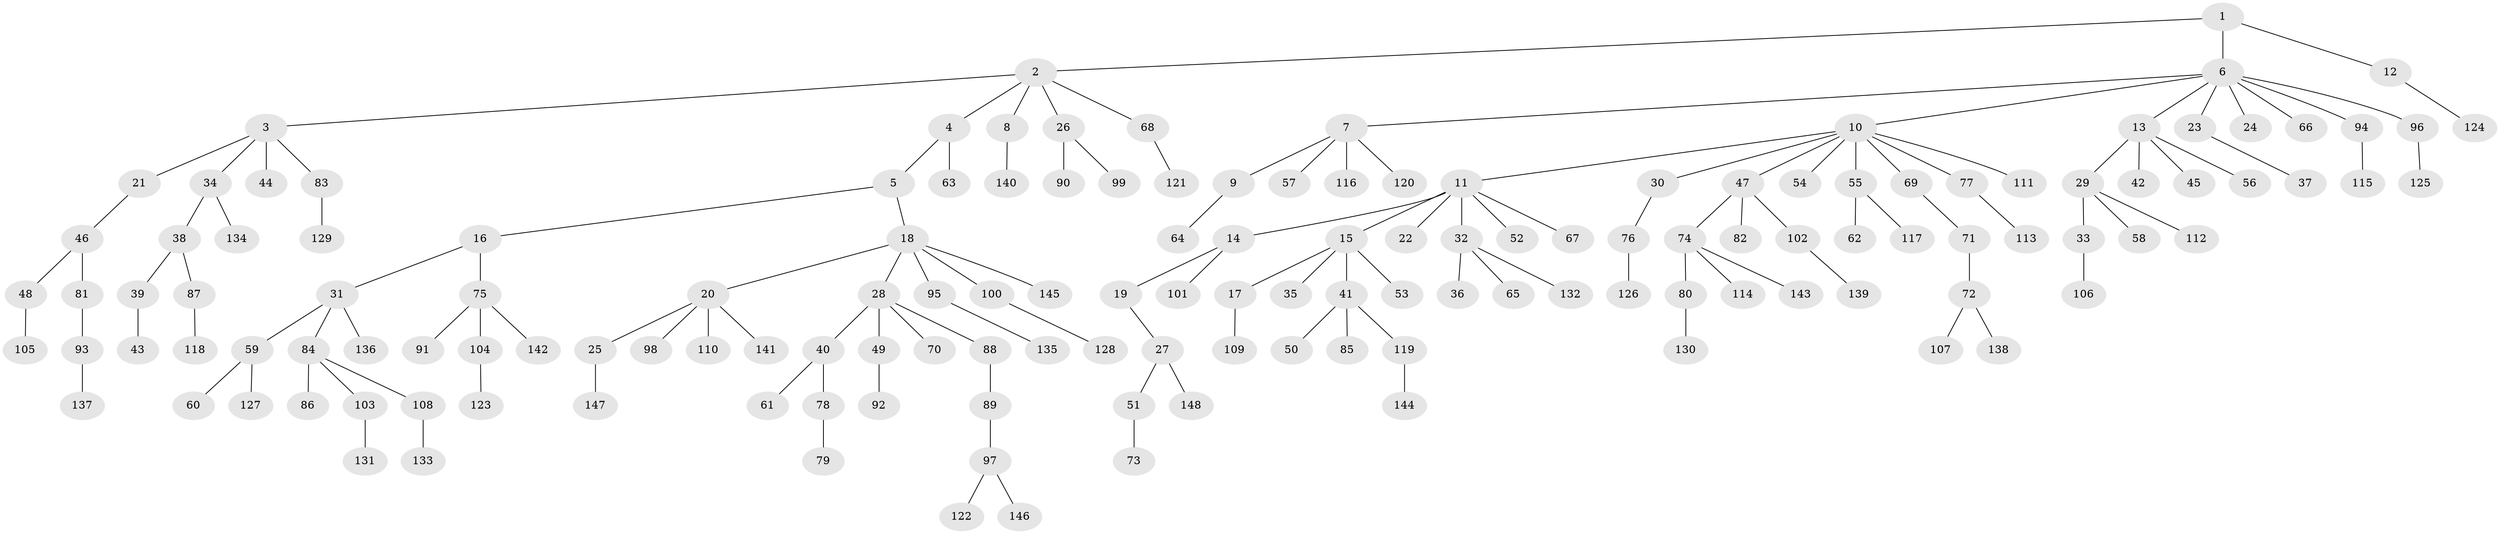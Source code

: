 // Generated by graph-tools (version 1.1) at 2025/36/03/09/25 02:36:31]
// undirected, 148 vertices, 147 edges
graph export_dot {
graph [start="1"]
  node [color=gray90,style=filled];
  1;
  2;
  3;
  4;
  5;
  6;
  7;
  8;
  9;
  10;
  11;
  12;
  13;
  14;
  15;
  16;
  17;
  18;
  19;
  20;
  21;
  22;
  23;
  24;
  25;
  26;
  27;
  28;
  29;
  30;
  31;
  32;
  33;
  34;
  35;
  36;
  37;
  38;
  39;
  40;
  41;
  42;
  43;
  44;
  45;
  46;
  47;
  48;
  49;
  50;
  51;
  52;
  53;
  54;
  55;
  56;
  57;
  58;
  59;
  60;
  61;
  62;
  63;
  64;
  65;
  66;
  67;
  68;
  69;
  70;
  71;
  72;
  73;
  74;
  75;
  76;
  77;
  78;
  79;
  80;
  81;
  82;
  83;
  84;
  85;
  86;
  87;
  88;
  89;
  90;
  91;
  92;
  93;
  94;
  95;
  96;
  97;
  98;
  99;
  100;
  101;
  102;
  103;
  104;
  105;
  106;
  107;
  108;
  109;
  110;
  111;
  112;
  113;
  114;
  115;
  116;
  117;
  118;
  119;
  120;
  121;
  122;
  123;
  124;
  125;
  126;
  127;
  128;
  129;
  130;
  131;
  132;
  133;
  134;
  135;
  136;
  137;
  138;
  139;
  140;
  141;
  142;
  143;
  144;
  145;
  146;
  147;
  148;
  1 -- 2;
  1 -- 6;
  1 -- 12;
  2 -- 3;
  2 -- 4;
  2 -- 8;
  2 -- 26;
  2 -- 68;
  3 -- 21;
  3 -- 34;
  3 -- 44;
  3 -- 83;
  4 -- 5;
  4 -- 63;
  5 -- 16;
  5 -- 18;
  6 -- 7;
  6 -- 10;
  6 -- 13;
  6 -- 23;
  6 -- 24;
  6 -- 66;
  6 -- 94;
  6 -- 96;
  7 -- 9;
  7 -- 57;
  7 -- 116;
  7 -- 120;
  8 -- 140;
  9 -- 64;
  10 -- 11;
  10 -- 30;
  10 -- 47;
  10 -- 54;
  10 -- 55;
  10 -- 69;
  10 -- 77;
  10 -- 111;
  11 -- 14;
  11 -- 15;
  11 -- 22;
  11 -- 32;
  11 -- 52;
  11 -- 67;
  12 -- 124;
  13 -- 29;
  13 -- 42;
  13 -- 45;
  13 -- 56;
  14 -- 19;
  14 -- 101;
  15 -- 17;
  15 -- 35;
  15 -- 41;
  15 -- 53;
  16 -- 31;
  16 -- 75;
  17 -- 109;
  18 -- 20;
  18 -- 28;
  18 -- 95;
  18 -- 100;
  18 -- 145;
  19 -- 27;
  20 -- 25;
  20 -- 98;
  20 -- 110;
  20 -- 141;
  21 -- 46;
  23 -- 37;
  25 -- 147;
  26 -- 90;
  26 -- 99;
  27 -- 51;
  27 -- 148;
  28 -- 40;
  28 -- 49;
  28 -- 70;
  28 -- 88;
  29 -- 33;
  29 -- 58;
  29 -- 112;
  30 -- 76;
  31 -- 59;
  31 -- 84;
  31 -- 136;
  32 -- 36;
  32 -- 65;
  32 -- 132;
  33 -- 106;
  34 -- 38;
  34 -- 134;
  38 -- 39;
  38 -- 87;
  39 -- 43;
  40 -- 61;
  40 -- 78;
  41 -- 50;
  41 -- 85;
  41 -- 119;
  46 -- 48;
  46 -- 81;
  47 -- 74;
  47 -- 82;
  47 -- 102;
  48 -- 105;
  49 -- 92;
  51 -- 73;
  55 -- 62;
  55 -- 117;
  59 -- 60;
  59 -- 127;
  68 -- 121;
  69 -- 71;
  71 -- 72;
  72 -- 107;
  72 -- 138;
  74 -- 80;
  74 -- 114;
  74 -- 143;
  75 -- 91;
  75 -- 104;
  75 -- 142;
  76 -- 126;
  77 -- 113;
  78 -- 79;
  80 -- 130;
  81 -- 93;
  83 -- 129;
  84 -- 86;
  84 -- 103;
  84 -- 108;
  87 -- 118;
  88 -- 89;
  89 -- 97;
  93 -- 137;
  94 -- 115;
  95 -- 135;
  96 -- 125;
  97 -- 122;
  97 -- 146;
  100 -- 128;
  102 -- 139;
  103 -- 131;
  104 -- 123;
  108 -- 133;
  119 -- 144;
}
